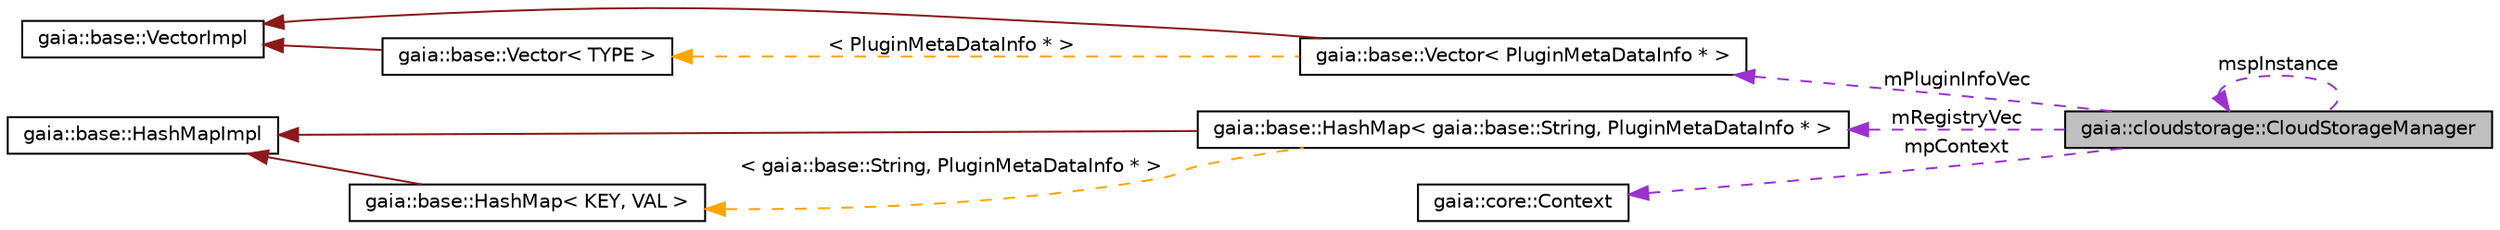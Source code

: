 digraph G
{
  edge [fontname="Helvetica",fontsize="10",labelfontname="Helvetica",labelfontsize="10"];
  node [fontname="Helvetica",fontsize="10",shape=record];
  rankdir=LR;
  Node1 [label="gaia::cloudstorage::CloudStorageManager",height=0.2,width=0.4,color="black", fillcolor="grey75", style="filled" fontcolor="black"];
  Node2 -> Node1 [dir=back,color="darkorchid3",fontsize="10",style="dashed",label="mPluginInfoVec",fontname="Helvetica"];
  Node2 [label="gaia::base::Vector\< PluginMetaDataInfo * \>",height=0.2,width=0.4,color="black", fillcolor="white", style="filled",URL="$df/d5d/classgaia_1_1base_1_1_vector.html"];
  Node3 -> Node2 [dir=back,color="firebrick4",fontsize="10",style="solid",fontname="Helvetica"];
  Node3 [label="gaia::base::VectorImpl",height=0.2,width=0.4,color="black", fillcolor="white", style="filled",URL="$d0/d21/classgaia_1_1base_1_1_vector_impl.html",tooltip="Implements vector data structure equipped with copy-on-write mechanism."];
  Node4 -> Node2 [dir=back,color="orange",fontsize="10",style="dashed",label="\< PluginMetaDataInfo * \>",fontname="Helvetica"];
  Node4 [label="gaia::base::Vector\< TYPE \>",height=0.2,width=0.4,color="black", fillcolor="white", style="filled",URL="$df/d5d/classgaia_1_1base_1_1_vector.html",tooltip="This class implements the vector data structure."];
  Node3 -> Node4 [dir=back,color="firebrick4",fontsize="10",style="solid",fontname="Helvetica"];
  Node5 -> Node1 [dir=back,color="darkorchid3",fontsize="10",style="dashed",label="mRegistryVec",fontname="Helvetica"];
  Node5 [label="gaia::base::HashMap\< gaia::base::String, PluginMetaDataInfo * \>",height=0.2,width=0.4,color="black", fillcolor="white", style="filled",URL="$d3/d57/classgaia_1_1base_1_1_hash_map.html"];
  Node6 -> Node5 [dir=back,color="firebrick4",fontsize="10",style="solid",fontname="Helvetica"];
  Node6 [label="gaia::base::HashMapImpl",height=0.2,width=0.4,color="black", fillcolor="white", style="filled",URL="$d3/d6e/classgaia_1_1base_1_1_hash_map_impl.html"];
  Node7 -> Node5 [dir=back,color="orange",fontsize="10",style="dashed",label="\< gaia::base::String, PluginMetaDataInfo * \>",fontname="Helvetica"];
  Node7 [label="gaia::base::HashMap\< KEY, VAL \>",height=0.2,width=0.4,color="black", fillcolor="white", style="filled",URL="$d3/d57/classgaia_1_1base_1_1_hash_map.html",tooltip="Implements hashmap data structure and operation functions."];
  Node6 -> Node7 [dir=back,color="firebrick4",fontsize="10",style="solid",fontname="Helvetica"];
  Node1 -> Node1 [dir=back,color="darkorchid3",fontsize="10",style="dashed",label="mspInstance",fontname="Helvetica"];
  Node8 -> Node1 [dir=back,color="darkorchid3",fontsize="10",style="dashed",label="mpContext",fontname="Helvetica"];
  Node8 [label="gaia::core::Context",height=0.2,width=0.4,color="black", fillcolor="white", style="filled",URL="$d0/d05/classgaia_1_1core_1_1_context.html",tooltip="Interface to global information about an application environment."];
}
